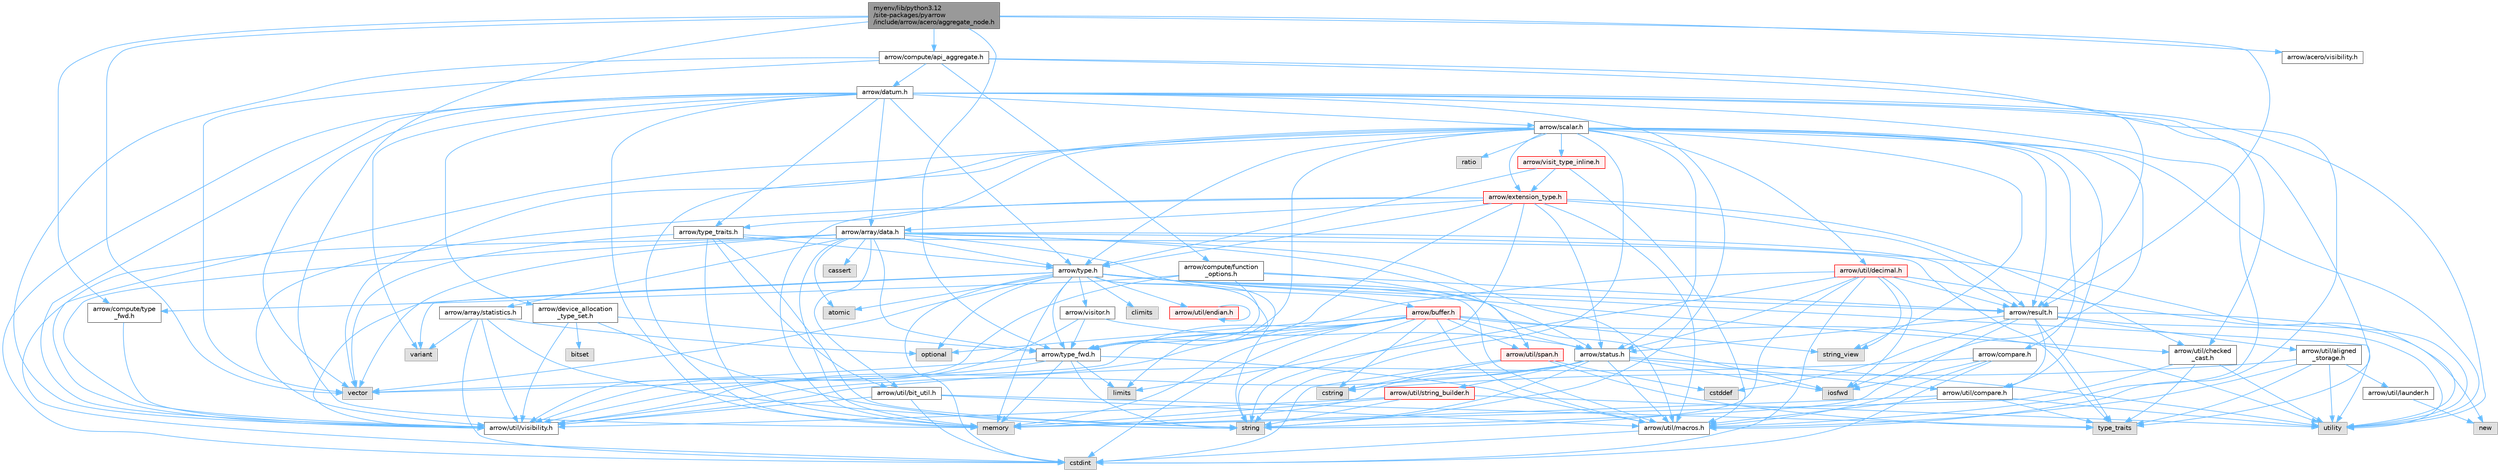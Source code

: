digraph "myenv/lib/python3.12/site-packages/pyarrow/include/arrow/acero/aggregate_node.h"
{
 // LATEX_PDF_SIZE
  bgcolor="transparent";
  edge [fontname=Helvetica,fontsize=10,labelfontname=Helvetica,labelfontsize=10];
  node [fontname=Helvetica,fontsize=10,shape=box,height=0.2,width=0.4];
  Node1 [id="Node000001",label="myenv/lib/python3.12\l/site-packages/pyarrow\l/include/arrow/acero/aggregate_node.h",height=0.2,width=0.4,color="gray40", fillcolor="grey60", style="filled", fontcolor="black",tooltip=" "];
  Node1 -> Node2 [id="edge1_Node000001_Node000002",color="steelblue1",style="solid",tooltip=" "];
  Node2 [id="Node000002",label="memory",height=0.2,width=0.4,color="grey60", fillcolor="#E0E0E0", style="filled",tooltip=" "];
  Node1 -> Node3 [id="edge2_Node000001_Node000003",color="steelblue1",style="solid",tooltip=" "];
  Node3 [id="Node000003",label="vector",height=0.2,width=0.4,color="grey60", fillcolor="#E0E0E0", style="filled",tooltip=" "];
  Node1 -> Node4 [id="edge3_Node000001_Node000004",color="steelblue1",style="solid",tooltip=" "];
  Node4 [id="Node000004",label="arrow/acero/visibility.h",height=0.2,width=0.4,color="grey40", fillcolor="white", style="filled",URL="$include_2arrow_2acero_2visibility_8h.html",tooltip=" "];
  Node1 -> Node5 [id="edge4_Node000001_Node000005",color="steelblue1",style="solid",tooltip=" "];
  Node5 [id="Node000005",label="arrow/compute/api_aggregate.h",height=0.2,width=0.4,color="grey40", fillcolor="white", style="filled",URL="$api__aggregate_8h.html",tooltip=" "];
  Node5 -> Node3 [id="edge5_Node000005_Node000003",color="steelblue1",style="solid",tooltip=" "];
  Node5 -> Node6 [id="edge6_Node000005_Node000006",color="steelblue1",style="solid",tooltip=" "];
  Node6 [id="Node000006",label="arrow/compute/function\l_options.h",height=0.2,width=0.4,color="grey40", fillcolor="white", style="filled",URL="$function__options_8h.html",tooltip=" "];
  Node6 -> Node7 [id="edge7_Node000006_Node000007",color="steelblue1",style="solid",tooltip=" "];
  Node7 [id="Node000007",label="arrow/compute/type\l_fwd.h",height=0.2,width=0.4,color="grey40", fillcolor="white", style="filled",URL="$arrow_2compute_2type__fwd_8h.html",tooltip=" "];
  Node7 -> Node8 [id="edge8_Node000007_Node000008",color="steelblue1",style="solid",tooltip=" "];
  Node8 [id="Node000008",label="arrow/util/visibility.h",height=0.2,width=0.4,color="grey40", fillcolor="white", style="filled",URL="$include_2arrow_2util_2visibility_8h.html",tooltip=" "];
  Node6 -> Node9 [id="edge9_Node000006_Node000009",color="steelblue1",style="solid",tooltip=" "];
  Node9 [id="Node000009",label="arrow/result.h",height=0.2,width=0.4,color="grey40", fillcolor="white", style="filled",URL="$result_8h.html",tooltip=" "];
  Node9 -> Node10 [id="edge10_Node000009_Node000010",color="steelblue1",style="solid",tooltip=" "];
  Node10 [id="Node000010",label="cstddef",height=0.2,width=0.4,color="grey60", fillcolor="#E0E0E0", style="filled",tooltip=" "];
  Node9 -> Node11 [id="edge11_Node000009_Node000011",color="steelblue1",style="solid",tooltip=" "];
  Node11 [id="Node000011",label="new",height=0.2,width=0.4,color="grey60", fillcolor="#E0E0E0", style="filled",tooltip=" "];
  Node9 -> Node12 [id="edge12_Node000009_Node000012",color="steelblue1",style="solid",tooltip=" "];
  Node12 [id="Node000012",label="string",height=0.2,width=0.4,color="grey60", fillcolor="#E0E0E0", style="filled",tooltip=" "];
  Node9 -> Node13 [id="edge13_Node000009_Node000013",color="steelblue1",style="solid",tooltip=" "];
  Node13 [id="Node000013",label="type_traits",height=0.2,width=0.4,color="grey60", fillcolor="#E0E0E0", style="filled",tooltip=" "];
  Node9 -> Node14 [id="edge14_Node000009_Node000014",color="steelblue1",style="solid",tooltip=" "];
  Node14 [id="Node000014",label="utility",height=0.2,width=0.4,color="grey60", fillcolor="#E0E0E0", style="filled",tooltip=" "];
  Node9 -> Node15 [id="edge15_Node000009_Node000015",color="steelblue1",style="solid",tooltip=" "];
  Node15 [id="Node000015",label="arrow/status.h",height=0.2,width=0.4,color="grey40", fillcolor="white", style="filled",URL="$status_8h.html",tooltip=" "];
  Node15 -> Node16 [id="edge16_Node000015_Node000016",color="steelblue1",style="solid",tooltip=" "];
  Node16 [id="Node000016",label="cstring",height=0.2,width=0.4,color="grey60", fillcolor="#E0E0E0", style="filled",tooltip=" "];
  Node15 -> Node17 [id="edge17_Node000015_Node000017",color="steelblue1",style="solid",tooltip=" "];
  Node17 [id="Node000017",label="iosfwd",height=0.2,width=0.4,color="grey60", fillcolor="#E0E0E0", style="filled",tooltip=" "];
  Node15 -> Node2 [id="edge18_Node000015_Node000002",color="steelblue1",style="solid",tooltip=" "];
  Node15 -> Node12 [id="edge19_Node000015_Node000012",color="steelblue1",style="solid",tooltip=" "];
  Node15 -> Node14 [id="edge20_Node000015_Node000014",color="steelblue1",style="solid",tooltip=" "];
  Node15 -> Node18 [id="edge21_Node000015_Node000018",color="steelblue1",style="solid",tooltip=" "];
  Node18 [id="Node000018",label="arrow/util/compare.h",height=0.2,width=0.4,color="grey40", fillcolor="white", style="filled",URL="$util_2compare_8h.html",tooltip=" "];
  Node18 -> Node2 [id="edge22_Node000018_Node000002",color="steelblue1",style="solid",tooltip=" "];
  Node18 -> Node13 [id="edge23_Node000018_Node000013",color="steelblue1",style="solid",tooltip=" "];
  Node18 -> Node14 [id="edge24_Node000018_Node000014",color="steelblue1",style="solid",tooltip=" "];
  Node18 -> Node19 [id="edge25_Node000018_Node000019",color="steelblue1",style="solid",tooltip=" "];
  Node19 [id="Node000019",label="arrow/util/macros.h",height=0.2,width=0.4,color="grey40", fillcolor="white", style="filled",URL="$macros_8h.html",tooltip=" "];
  Node19 -> Node20 [id="edge26_Node000019_Node000020",color="steelblue1",style="solid",tooltip=" "];
  Node20 [id="Node000020",label="cstdint",height=0.2,width=0.4,color="grey60", fillcolor="#E0E0E0", style="filled",tooltip=" "];
  Node15 -> Node19 [id="edge27_Node000015_Node000019",color="steelblue1",style="solid",tooltip=" "];
  Node15 -> Node21 [id="edge28_Node000015_Node000021",color="steelblue1",style="solid",tooltip=" "];
  Node21 [id="Node000021",label="arrow/util/string_builder.h",height=0.2,width=0.4,color="red", fillcolor="#FFF0F0", style="filled",URL="$string__builder_8h.html",tooltip=" "];
  Node21 -> Node2 [id="edge29_Node000021_Node000002",color="steelblue1",style="solid",tooltip=" "];
  Node21 -> Node12 [id="edge30_Node000021_Node000012",color="steelblue1",style="solid",tooltip=" "];
  Node21 -> Node14 [id="edge31_Node000021_Node000014",color="steelblue1",style="solid",tooltip=" "];
  Node21 -> Node8 [id="edge32_Node000021_Node000008",color="steelblue1",style="solid",tooltip=" "];
  Node15 -> Node8 [id="edge33_Node000015_Node000008",color="steelblue1",style="solid",tooltip=" "];
  Node9 -> Node23 [id="edge34_Node000009_Node000023",color="steelblue1",style="solid",tooltip=" "];
  Node23 [id="Node000023",label="arrow/util/aligned\l_storage.h",height=0.2,width=0.4,color="grey40", fillcolor="white", style="filled",URL="$aligned__storage_8h.html",tooltip=" "];
  Node23 -> Node16 [id="edge35_Node000023_Node000016",color="steelblue1",style="solid",tooltip=" "];
  Node23 -> Node13 [id="edge36_Node000023_Node000013",color="steelblue1",style="solid",tooltip=" "];
  Node23 -> Node14 [id="edge37_Node000023_Node000014",color="steelblue1",style="solid",tooltip=" "];
  Node23 -> Node24 [id="edge38_Node000023_Node000024",color="steelblue1",style="solid",tooltip=" "];
  Node24 [id="Node000024",label="arrow/util/launder.h",height=0.2,width=0.4,color="grey40", fillcolor="white", style="filled",URL="$launder_8h.html",tooltip=" "];
  Node24 -> Node11 [id="edge39_Node000024_Node000011",color="steelblue1",style="solid",tooltip=" "];
  Node23 -> Node19 [id="edge40_Node000023_Node000019",color="steelblue1",style="solid",tooltip=" "];
  Node9 -> Node18 [id="edge41_Node000009_Node000018",color="steelblue1",style="solid",tooltip=" "];
  Node6 -> Node15 [id="edge42_Node000006_Node000015",color="steelblue1",style="solid",tooltip=" "];
  Node6 -> Node25 [id="edge43_Node000006_Node000025",color="steelblue1",style="solid",tooltip=" "];
  Node25 [id="Node000025",label="arrow/type_fwd.h",height=0.2,width=0.4,color="grey40", fillcolor="white", style="filled",URL="$arrow_2type__fwd_8h.html",tooltip=" "];
  Node25 -> Node26 [id="edge44_Node000025_Node000026",color="steelblue1",style="solid",tooltip=" "];
  Node26 [id="Node000026",label="limits",height=0.2,width=0.4,color="grey60", fillcolor="#E0E0E0", style="filled",tooltip=" "];
  Node25 -> Node2 [id="edge45_Node000025_Node000002",color="steelblue1",style="solid",tooltip=" "];
  Node25 -> Node12 [id="edge46_Node000025_Node000012",color="steelblue1",style="solid",tooltip=" "];
  Node25 -> Node3 [id="edge47_Node000025_Node000003",color="steelblue1",style="solid",tooltip=" "];
  Node25 -> Node19 [id="edge48_Node000025_Node000019",color="steelblue1",style="solid",tooltip=" "];
  Node25 -> Node8 [id="edge49_Node000025_Node000008",color="steelblue1",style="solid",tooltip=" "];
  Node6 -> Node8 [id="edge50_Node000006_Node000008",color="steelblue1",style="solid",tooltip=" "];
  Node5 -> Node27 [id="edge51_Node000005_Node000027",color="steelblue1",style="solid",tooltip=" "];
  Node27 [id="Node000027",label="arrow/datum.h",height=0.2,width=0.4,color="grey40", fillcolor="white", style="filled",URL="$datum_8h.html",tooltip=" "];
  Node27 -> Node20 [id="edge52_Node000027_Node000020",color="steelblue1",style="solid",tooltip=" "];
  Node27 -> Node2 [id="edge53_Node000027_Node000002",color="steelblue1",style="solid",tooltip=" "];
  Node27 -> Node12 [id="edge54_Node000027_Node000012",color="steelblue1",style="solid",tooltip=" "];
  Node27 -> Node13 [id="edge55_Node000027_Node000013",color="steelblue1",style="solid",tooltip=" "];
  Node27 -> Node14 [id="edge56_Node000027_Node000014",color="steelblue1",style="solid",tooltip=" "];
  Node27 -> Node28 [id="edge57_Node000027_Node000028",color="steelblue1",style="solid",tooltip=" "];
  Node28 [id="Node000028",label="variant",height=0.2,width=0.4,color="grey60", fillcolor="#E0E0E0", style="filled",tooltip=" "];
  Node27 -> Node3 [id="edge58_Node000027_Node000003",color="steelblue1",style="solid",tooltip=" "];
  Node27 -> Node29 [id="edge59_Node000027_Node000029",color="steelblue1",style="solid",tooltip=" "];
  Node29 [id="Node000029",label="arrow/array/data.h",height=0.2,width=0.4,color="grey40", fillcolor="white", style="filled",URL="$data_8h.html",tooltip=" "];
  Node29 -> Node30 [id="edge60_Node000029_Node000030",color="steelblue1",style="solid",tooltip=" "];
  Node30 [id="Node000030",label="atomic",height=0.2,width=0.4,color="grey60", fillcolor="#E0E0E0", style="filled",tooltip=" "];
  Node29 -> Node31 [id="edge61_Node000029_Node000031",color="steelblue1",style="solid",tooltip=" "];
  Node31 [id="Node000031",label="cassert",height=0.2,width=0.4,color="grey60", fillcolor="#E0E0E0", style="filled",tooltip=" "];
  Node29 -> Node20 [id="edge62_Node000029_Node000020",color="steelblue1",style="solid",tooltip=" "];
  Node29 -> Node2 [id="edge63_Node000029_Node000002",color="steelblue1",style="solid",tooltip=" "];
  Node29 -> Node14 [id="edge64_Node000029_Node000014",color="steelblue1",style="solid",tooltip=" "];
  Node29 -> Node3 [id="edge65_Node000029_Node000003",color="steelblue1",style="solid",tooltip=" "];
  Node29 -> Node32 [id="edge66_Node000029_Node000032",color="steelblue1",style="solid",tooltip=" "];
  Node32 [id="Node000032",label="arrow/array/statistics.h",height=0.2,width=0.4,color="grey40", fillcolor="white", style="filled",URL="$arrow_2array_2statistics_8h.html",tooltip=" "];
  Node32 -> Node20 [id="edge67_Node000032_Node000020",color="steelblue1",style="solid",tooltip=" "];
  Node32 -> Node33 [id="edge68_Node000032_Node000033",color="steelblue1",style="solid",tooltip=" "];
  Node33 [id="Node000033",label="optional",height=0.2,width=0.4,color="grey60", fillcolor="#E0E0E0", style="filled",tooltip=" "];
  Node32 -> Node12 [id="edge69_Node000032_Node000012",color="steelblue1",style="solid",tooltip=" "];
  Node32 -> Node28 [id="edge70_Node000032_Node000028",color="steelblue1",style="solid",tooltip=" "];
  Node32 -> Node8 [id="edge71_Node000032_Node000008",color="steelblue1",style="solid",tooltip=" "];
  Node29 -> Node34 [id="edge72_Node000029_Node000034",color="steelblue1",style="solid",tooltip=" "];
  Node34 [id="Node000034",label="arrow/buffer.h",height=0.2,width=0.4,color="red", fillcolor="#FFF0F0", style="filled",URL="$buffer_8h.html",tooltip=" "];
  Node34 -> Node20 [id="edge73_Node000034_Node000020",color="steelblue1",style="solid",tooltip=" "];
  Node34 -> Node16 [id="edge74_Node000034_Node000016",color="steelblue1",style="solid",tooltip=" "];
  Node34 -> Node2 [id="edge75_Node000034_Node000002",color="steelblue1",style="solid",tooltip=" "];
  Node34 -> Node33 [id="edge76_Node000034_Node000033",color="steelblue1",style="solid",tooltip=" "];
  Node34 -> Node12 [id="edge77_Node000034_Node000012",color="steelblue1",style="solid",tooltip=" "];
  Node34 -> Node35 [id="edge78_Node000034_Node000035",color="steelblue1",style="solid",tooltip=" "];
  Node35 [id="Node000035",label="string_view",height=0.2,width=0.4,color="grey60", fillcolor="#E0E0E0", style="filled",tooltip=" "];
  Node34 -> Node14 [id="edge79_Node000034_Node000014",color="steelblue1",style="solid",tooltip=" "];
  Node34 -> Node3 [id="edge80_Node000034_Node000003",color="steelblue1",style="solid",tooltip=" "];
  Node34 -> Node15 [id="edge81_Node000034_Node000015",color="steelblue1",style="solid",tooltip=" "];
  Node34 -> Node25 [id="edge82_Node000034_Node000025",color="steelblue1",style="solid",tooltip=" "];
  Node34 -> Node19 [id="edge83_Node000034_Node000019",color="steelblue1",style="solid",tooltip=" "];
  Node34 -> Node39 [id="edge84_Node000034_Node000039",color="steelblue1",style="solid",tooltip=" "];
  Node39 [id="Node000039",label="arrow/util/span.h",height=0.2,width=0.4,color="red", fillcolor="#FFF0F0", style="filled",URL="$span_8h.html",tooltip=" "];
  Node39 -> Node10 [id="edge85_Node000039_Node000010",color="steelblue1",style="solid",tooltip=" "];
  Node39 -> Node20 [id="edge86_Node000039_Node000020",color="steelblue1",style="solid",tooltip=" "];
  Node39 -> Node16 [id="edge87_Node000039_Node000016",color="steelblue1",style="solid",tooltip=" "];
  Node39 -> Node13 [id="edge88_Node000039_Node000013",color="steelblue1",style="solid",tooltip=" "];
  Node34 -> Node8 [id="edge89_Node000034_Node000008",color="steelblue1",style="solid",tooltip=" "];
  Node29 -> Node9 [id="edge90_Node000029_Node000009",color="steelblue1",style="solid",tooltip=" "];
  Node29 -> Node41 [id="edge91_Node000029_Node000041",color="steelblue1",style="solid",tooltip=" "];
  Node41 [id="Node000041",label="arrow/type.h",height=0.2,width=0.4,color="grey40", fillcolor="white", style="filled",URL="$type_8h.html",tooltip=" "];
  Node41 -> Node30 [id="edge92_Node000041_Node000030",color="steelblue1",style="solid",tooltip=" "];
  Node41 -> Node42 [id="edge93_Node000041_Node000042",color="steelblue1",style="solid",tooltip=" "];
  Node42 [id="Node000042",label="climits",height=0.2,width=0.4,color="grey60", fillcolor="#E0E0E0", style="filled",tooltip=" "];
  Node41 -> Node20 [id="edge94_Node000041_Node000020",color="steelblue1",style="solid",tooltip=" "];
  Node41 -> Node17 [id="edge95_Node000041_Node000017",color="steelblue1",style="solid",tooltip=" "];
  Node41 -> Node26 [id="edge96_Node000041_Node000026",color="steelblue1",style="solid",tooltip=" "];
  Node41 -> Node2 [id="edge97_Node000041_Node000002",color="steelblue1",style="solid",tooltip=" "];
  Node41 -> Node33 [id="edge98_Node000041_Node000033",color="steelblue1",style="solid",tooltip=" "];
  Node41 -> Node12 [id="edge99_Node000041_Node000012",color="steelblue1",style="solid",tooltip=" "];
  Node41 -> Node14 [id="edge100_Node000041_Node000014",color="steelblue1",style="solid",tooltip=" "];
  Node41 -> Node28 [id="edge101_Node000041_Node000028",color="steelblue1",style="solid",tooltip=" "];
  Node41 -> Node3 [id="edge102_Node000041_Node000003",color="steelblue1",style="solid",tooltip=" "];
  Node41 -> Node9 [id="edge103_Node000041_Node000009",color="steelblue1",style="solid",tooltip=" "];
  Node41 -> Node25 [id="edge104_Node000041_Node000025",color="steelblue1",style="solid",tooltip=" "];
  Node41 -> Node43 [id="edge105_Node000041_Node000043",color="steelblue1",style="solid",tooltip=" "];
  Node43 [id="Node000043",label="arrow/util/checked\l_cast.h",height=0.2,width=0.4,color="grey40", fillcolor="white", style="filled",URL="$checked__cast_8h.html",tooltip=" "];
  Node43 -> Node2 [id="edge106_Node000043_Node000002",color="steelblue1",style="solid",tooltip=" "];
  Node43 -> Node13 [id="edge107_Node000043_Node000013",color="steelblue1",style="solid",tooltip=" "];
  Node43 -> Node14 [id="edge108_Node000043_Node000014",color="steelblue1",style="solid",tooltip=" "];
  Node41 -> Node44 [id="edge109_Node000041_Node000044",color="steelblue1",style="solid",tooltip=" "];
  Node44 [id="Node000044",label="arrow/util/endian.h",height=0.2,width=0.4,color="red", fillcolor="#FFF0F0", style="filled",URL="$endian_8h.html",tooltip=" "];
  Node44 -> Node44 [id="edge110_Node000044_Node000044",color="steelblue1",style="solid",tooltip=" "];
  Node41 -> Node19 [id="edge111_Node000041_Node000019",color="steelblue1",style="solid",tooltip=" "];
  Node41 -> Node8 [id="edge112_Node000041_Node000008",color="steelblue1",style="solid",tooltip=" "];
  Node41 -> Node49 [id="edge113_Node000041_Node000049",color="steelblue1",style="solid",tooltip=" "];
  Node49 [id="Node000049",label="arrow/visitor.h",height=0.2,width=0.4,color="grey40", fillcolor="white", style="filled",URL="$visitor_8h.html",tooltip=" "];
  Node49 -> Node15 [id="edge114_Node000049_Node000015",color="steelblue1",style="solid",tooltip=" "];
  Node49 -> Node25 [id="edge115_Node000049_Node000025",color="steelblue1",style="solid",tooltip=" "];
  Node49 -> Node8 [id="edge116_Node000049_Node000008",color="steelblue1",style="solid",tooltip=" "];
  Node29 -> Node25 [id="edge117_Node000029_Node000025",color="steelblue1",style="solid",tooltip=" "];
  Node29 -> Node50 [id="edge118_Node000029_Node000050",color="steelblue1",style="solid",tooltip=" "];
  Node50 [id="Node000050",label="arrow/util/bit_util.h",height=0.2,width=0.4,color="grey40", fillcolor="white", style="filled",URL="$bit__util_8h.html",tooltip=" "];
  Node50 -> Node20 [id="edge119_Node000050_Node000020",color="steelblue1",style="solid",tooltip=" "];
  Node50 -> Node13 [id="edge120_Node000050_Node000013",color="steelblue1",style="solid",tooltip=" "];
  Node50 -> Node19 [id="edge121_Node000050_Node000019",color="steelblue1",style="solid",tooltip=" "];
  Node50 -> Node8 [id="edge122_Node000050_Node000008",color="steelblue1",style="solid",tooltip=" "];
  Node29 -> Node19 [id="edge123_Node000029_Node000019",color="steelblue1",style="solid",tooltip=" "];
  Node29 -> Node39 [id="edge124_Node000029_Node000039",color="steelblue1",style="solid",tooltip=" "];
  Node29 -> Node8 [id="edge125_Node000029_Node000008",color="steelblue1",style="solid",tooltip=" "];
  Node27 -> Node51 [id="edge126_Node000027_Node000051",color="steelblue1",style="solid",tooltip=" "];
  Node51 [id="Node000051",label="arrow/device_allocation\l_type_set.h",height=0.2,width=0.4,color="grey40", fillcolor="white", style="filled",URL="$device__allocation__type__set_8h.html",tooltip=" "];
  Node51 -> Node52 [id="edge127_Node000051_Node000052",color="steelblue1",style="solid",tooltip=" "];
  Node52 [id="Node000052",label="bitset",height=0.2,width=0.4,color="grey60", fillcolor="#E0E0E0", style="filled",tooltip=" "];
  Node51 -> Node12 [id="edge128_Node000051_Node000012",color="steelblue1",style="solid",tooltip=" "];
  Node51 -> Node25 [id="edge129_Node000051_Node000025",color="steelblue1",style="solid",tooltip=" "];
  Node51 -> Node8 [id="edge130_Node000051_Node000008",color="steelblue1",style="solid",tooltip=" "];
  Node27 -> Node53 [id="edge131_Node000027_Node000053",color="steelblue1",style="solid",tooltip=" "];
  Node53 [id="Node000053",label="arrow/scalar.h",height=0.2,width=0.4,color="grey40", fillcolor="white", style="filled",URL="$scalar_8h.html",tooltip=" "];
  Node53 -> Node17 [id="edge132_Node000053_Node000017",color="steelblue1",style="solid",tooltip=" "];
  Node53 -> Node2 [id="edge133_Node000053_Node000002",color="steelblue1",style="solid",tooltip=" "];
  Node53 -> Node54 [id="edge134_Node000053_Node000054",color="steelblue1",style="solid",tooltip=" "];
  Node54 [id="Node000054",label="ratio",height=0.2,width=0.4,color="grey60", fillcolor="#E0E0E0", style="filled",tooltip=" "];
  Node53 -> Node12 [id="edge135_Node000053_Node000012",color="steelblue1",style="solid",tooltip=" "];
  Node53 -> Node35 [id="edge136_Node000053_Node000035",color="steelblue1",style="solid",tooltip=" "];
  Node53 -> Node14 [id="edge137_Node000053_Node000014",color="steelblue1",style="solid",tooltip=" "];
  Node53 -> Node3 [id="edge138_Node000053_Node000003",color="steelblue1",style="solid",tooltip=" "];
  Node53 -> Node55 [id="edge139_Node000053_Node000055",color="steelblue1",style="solid",tooltip=" "];
  Node55 [id="Node000055",label="arrow/compare.h",height=0.2,width=0.4,color="grey40", fillcolor="white", style="filled",URL="$compare_8h.html",tooltip=" "];
  Node55 -> Node20 [id="edge140_Node000055_Node000020",color="steelblue1",style="solid",tooltip=" "];
  Node55 -> Node17 [id="edge141_Node000055_Node000017",color="steelblue1",style="solid",tooltip=" "];
  Node55 -> Node19 [id="edge142_Node000055_Node000019",color="steelblue1",style="solid",tooltip=" "];
  Node55 -> Node8 [id="edge143_Node000055_Node000008",color="steelblue1",style="solid",tooltip=" "];
  Node53 -> Node56 [id="edge144_Node000053_Node000056",color="steelblue1",style="solid",tooltip=" "];
  Node56 [id="Node000056",label="arrow/extension_type.h",height=0.2,width=0.4,color="red", fillcolor="#FFF0F0", style="filled",URL="$include_2arrow_2extension__type_8h.html",tooltip=" "];
  Node56 -> Node2 [id="edge145_Node000056_Node000002",color="steelblue1",style="solid",tooltip=" "];
  Node56 -> Node12 [id="edge146_Node000056_Node000012",color="steelblue1",style="solid",tooltip=" "];
  Node56 -> Node29 [id="edge147_Node000056_Node000029",color="steelblue1",style="solid",tooltip=" "];
  Node56 -> Node9 [id="edge148_Node000056_Node000009",color="steelblue1",style="solid",tooltip=" "];
  Node56 -> Node15 [id="edge149_Node000056_Node000015",color="steelblue1",style="solid",tooltip=" "];
  Node56 -> Node41 [id="edge150_Node000056_Node000041",color="steelblue1",style="solid",tooltip=" "];
  Node56 -> Node25 [id="edge151_Node000056_Node000025",color="steelblue1",style="solid",tooltip=" "];
  Node56 -> Node43 [id="edge152_Node000056_Node000043",color="steelblue1",style="solid",tooltip=" "];
  Node56 -> Node19 [id="edge153_Node000056_Node000019",color="steelblue1",style="solid",tooltip=" "];
  Node56 -> Node8 [id="edge154_Node000056_Node000008",color="steelblue1",style="solid",tooltip=" "];
  Node53 -> Node9 [id="edge155_Node000053_Node000009",color="steelblue1",style="solid",tooltip=" "];
  Node53 -> Node15 [id="edge156_Node000053_Node000015",color="steelblue1",style="solid",tooltip=" "];
  Node53 -> Node41 [id="edge157_Node000053_Node000041",color="steelblue1",style="solid",tooltip=" "];
  Node53 -> Node25 [id="edge158_Node000053_Node000025",color="steelblue1",style="solid",tooltip=" "];
  Node53 -> Node58 [id="edge159_Node000053_Node000058",color="steelblue1",style="solid",tooltip=" "];
  Node58 [id="Node000058",label="arrow/type_traits.h",height=0.2,width=0.4,color="grey40", fillcolor="white", style="filled",URL="$include_2arrow_2type__traits_8h.html",tooltip=" "];
  Node58 -> Node2 [id="edge160_Node000058_Node000002",color="steelblue1",style="solid",tooltip=" "];
  Node58 -> Node12 [id="edge161_Node000058_Node000012",color="steelblue1",style="solid",tooltip=" "];
  Node58 -> Node13 [id="edge162_Node000058_Node000013",color="steelblue1",style="solid",tooltip=" "];
  Node58 -> Node3 [id="edge163_Node000058_Node000003",color="steelblue1",style="solid",tooltip=" "];
  Node58 -> Node41 [id="edge164_Node000058_Node000041",color="steelblue1",style="solid",tooltip=" "];
  Node58 -> Node50 [id="edge165_Node000058_Node000050",color="steelblue1",style="solid",tooltip=" "];
  Node53 -> Node18 [id="edge166_Node000053_Node000018",color="steelblue1",style="solid",tooltip=" "];
  Node53 -> Node59 [id="edge167_Node000053_Node000059",color="steelblue1",style="solid",tooltip=" "];
  Node59 [id="Node000059",label="arrow/util/decimal.h",height=0.2,width=0.4,color="red", fillcolor="#FFF0F0", style="filled",URL="$include_2arrow_2util_2decimal_8h.html",tooltip=" "];
  Node59 -> Node20 [id="edge168_Node000059_Node000020",color="steelblue1",style="solid",tooltip=" "];
  Node59 -> Node17 [id="edge169_Node000059_Node000017",color="steelblue1",style="solid",tooltip=" "];
  Node59 -> Node26 [id="edge170_Node000059_Node000026",color="steelblue1",style="solid",tooltip=" "];
  Node59 -> Node12 [id="edge171_Node000059_Node000012",color="steelblue1",style="solid",tooltip=" "];
  Node59 -> Node35 [id="edge172_Node000059_Node000035",color="steelblue1",style="solid",tooltip=" "];
  Node59 -> Node14 [id="edge173_Node000059_Node000014",color="steelblue1",style="solid",tooltip=" "];
  Node59 -> Node9 [id="edge174_Node000059_Node000009",color="steelblue1",style="solid",tooltip=" "];
  Node59 -> Node15 [id="edge175_Node000059_Node000015",color="steelblue1",style="solid",tooltip=" "];
  Node59 -> Node25 [id="edge176_Node000059_Node000025",color="steelblue1",style="solid",tooltip=" "];
  Node53 -> Node8 [id="edge177_Node000053_Node000008",color="steelblue1",style="solid",tooltip=" "];
  Node53 -> Node61 [id="edge178_Node000053_Node000061",color="steelblue1",style="solid",tooltip=" "];
  Node61 [id="Node000061",label="arrow/visit_type_inline.h",height=0.2,width=0.4,color="red", fillcolor="#FFF0F0", style="filled",URL="$visit__type__inline_8h.html",tooltip=" "];
  Node61 -> Node56 [id="edge179_Node000061_Node000056",color="steelblue1",style="solid",tooltip=" "];
  Node61 -> Node41 [id="edge180_Node000061_Node000041",color="steelblue1",style="solid",tooltip=" "];
  Node61 -> Node19 [id="edge181_Node000061_Node000019",color="steelblue1",style="solid",tooltip=" "];
  Node27 -> Node41 [id="edge182_Node000027_Node000041",color="steelblue1",style="solid",tooltip=" "];
  Node27 -> Node58 [id="edge183_Node000027_Node000058",color="steelblue1",style="solid",tooltip=" "];
  Node27 -> Node43 [id="edge184_Node000027_Node000043",color="steelblue1",style="solid",tooltip=" "];
  Node27 -> Node19 [id="edge185_Node000027_Node000019",color="steelblue1",style="solid",tooltip=" "];
  Node27 -> Node8 [id="edge186_Node000027_Node000008",color="steelblue1",style="solid",tooltip=" "];
  Node5 -> Node9 [id="edge187_Node000005_Node000009",color="steelblue1",style="solid",tooltip=" "];
  Node5 -> Node19 [id="edge188_Node000005_Node000019",color="steelblue1",style="solid",tooltip=" "];
  Node5 -> Node8 [id="edge189_Node000005_Node000008",color="steelblue1",style="solid",tooltip=" "];
  Node1 -> Node7 [id="edge190_Node000001_Node000007",color="steelblue1",style="solid",tooltip=" "];
  Node1 -> Node9 [id="edge191_Node000001_Node000009",color="steelblue1",style="solid",tooltip=" "];
  Node1 -> Node25 [id="edge192_Node000001_Node000025",color="steelblue1",style="solid",tooltip=" "];
}
